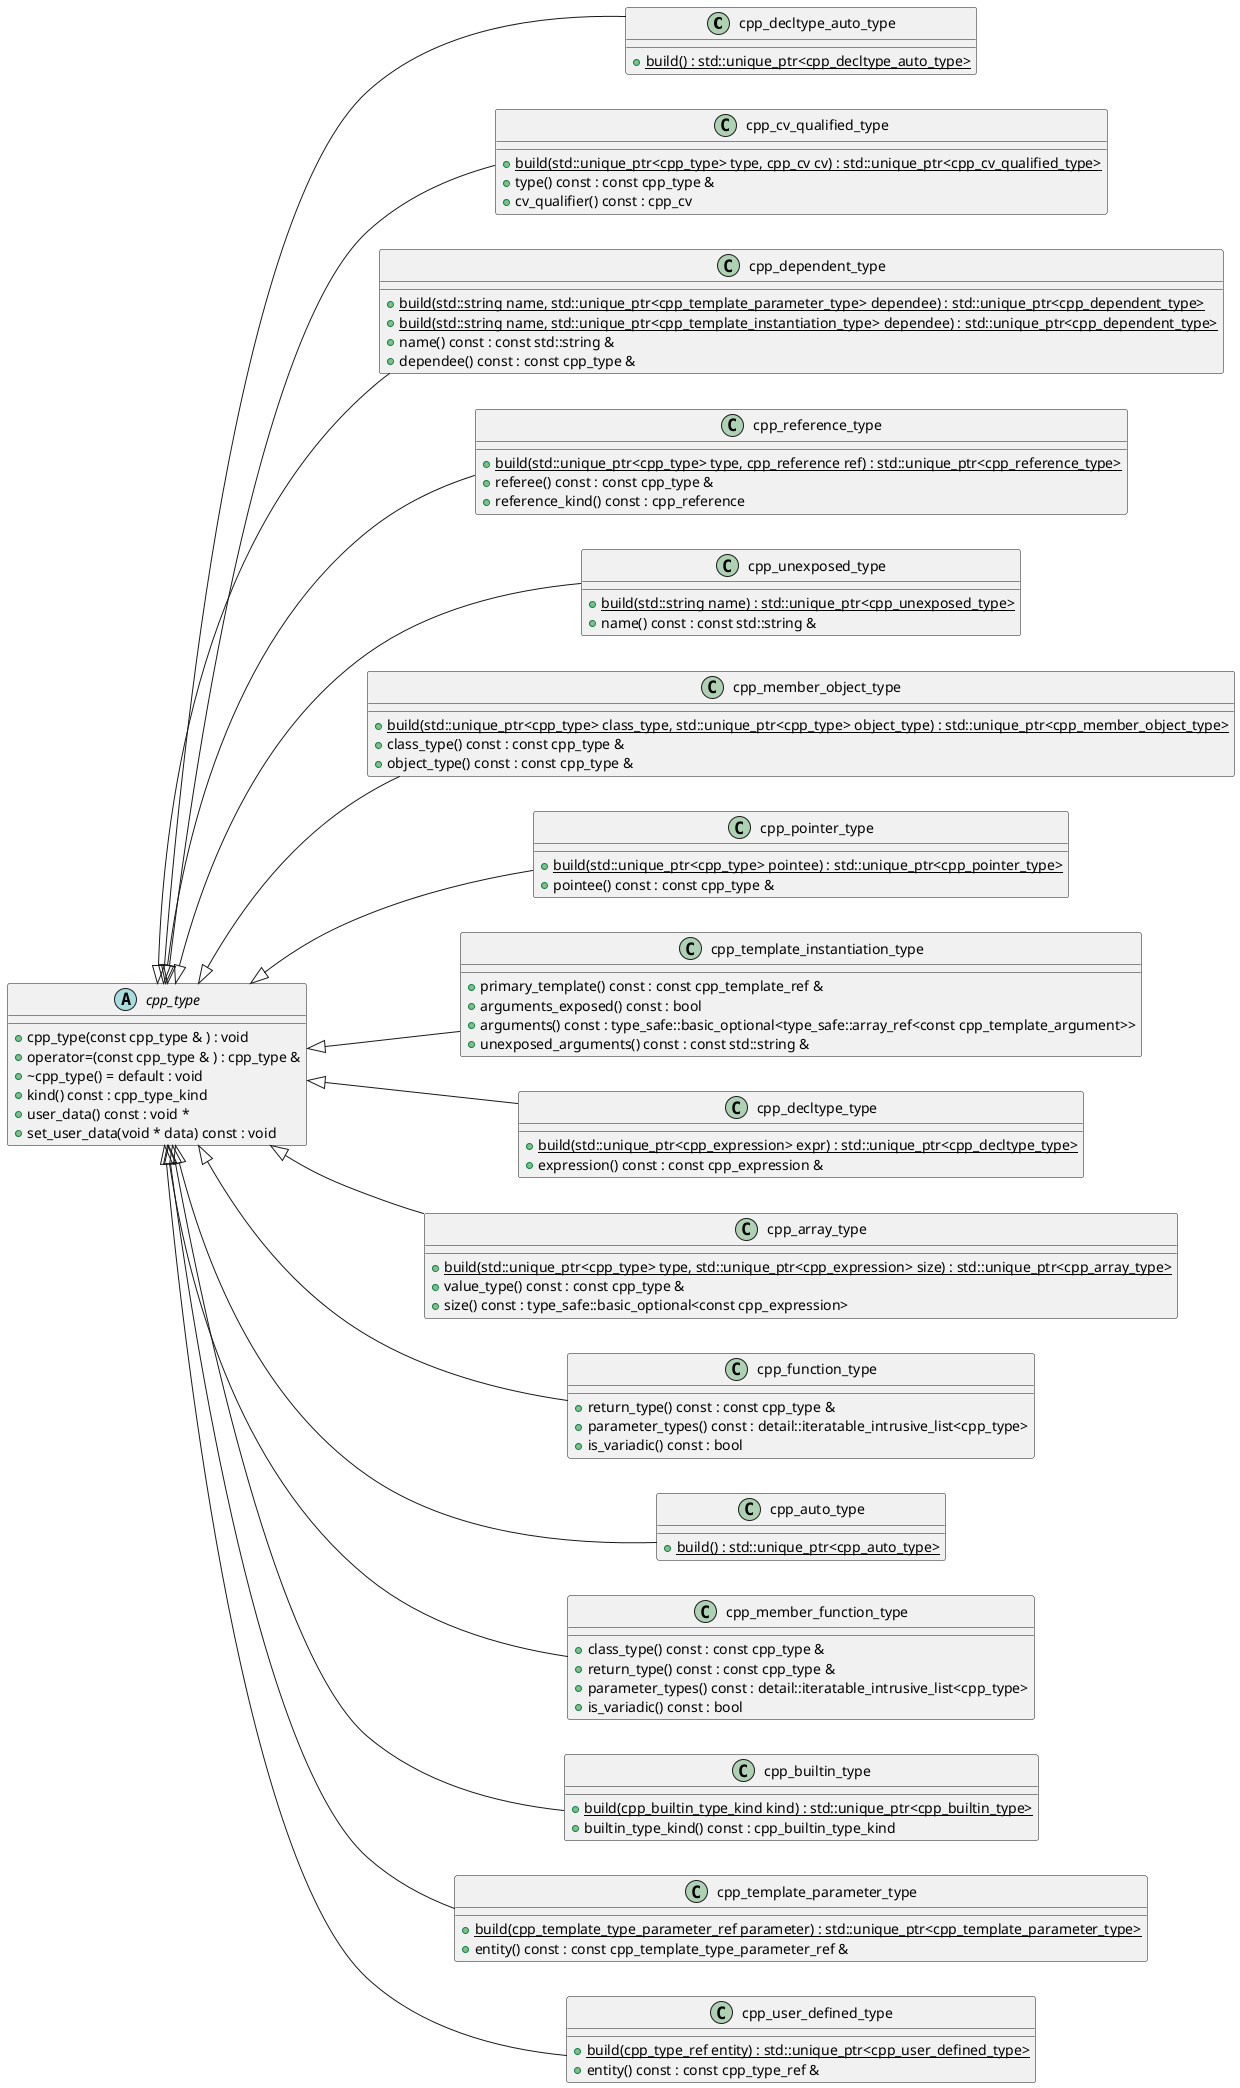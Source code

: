 @startuml
left to right direction
class "cpp_decltype_auto_type" as C_0000026248340214462662
class C_0000026248340214462662 [[https://github.com/foonathan/cppast/blob/f81be80b524a88533f7e5eefd96fe10dc59cc289/include/cppast/cppast_fwd.hpp#L27{cpp_decltype_auto_type}]] {
{static} +build() : std::unique_ptr<cpp_decltype_auto_type>
}
class "cpp_cv_qualified_type" as C_0000342846994454958214
class C_0000342846994454958214 [[https://github.com/foonathan/cppast/blob/f81be80b524a88533f7e5eefd96fe10dc59cc289/include/cppast/cppast_fwd.hpp#L26{cpp_cv_qualified_type}]] {
{static} +build(std::unique_ptr<cpp_type> type, cpp_cv cv) : std::unique_ptr<cpp_cv_qualified_type>
+type() const : const cpp_type &
+cv_qualifier() const : cpp_cv
}
class "cpp_dependent_type" as C_0000507998479194737071
class C_0000507998479194737071 [[https://github.com/foonathan/cppast/blob/f81be80b524a88533f7e5eefd96fe10dc59cc289/include/cppast/cppast_fwd.hpp#L29{cpp_dependent_type}]] {
{static} +build(std::string name, std::unique_ptr<cpp_template_parameter_type> dependee) : std::unique_ptr<cpp_dependent_type>
{static} +build(std::string name, std::unique_ptr<cpp_template_instantiation_type> dependee) : std::unique_ptr<cpp_dependent_type>
+name() const : const std::string &
+dependee() const : const cpp_type &
}
class "cpp_reference_type" as C_0000600573949475383075
class C_0000600573949475383075 [[https://github.com/foonathan/cppast/blob/f81be80b524a88533f7e5eefd96fe10dc59cc289/include/cppast/cppast_fwd.hpp#L58{cpp_reference_type}]] {
{static} +build(std::unique_ptr<cpp_type> type, cpp_reference ref) : std::unique_ptr<cpp_reference_type>
+referee() const : const cpp_type &
+reference_kind() const : cpp_reference
}
class "cpp_unexposed_type" as C_0000601730303705395408
class C_0000601730303705395408 [[https://github.com/foonathan/cppast/blob/f81be80b524a88533f7e5eefd96fe10dc59cc289/include/cppast/cppast_fwd.hpp#L74{cpp_unexposed_type}]] {
{static} +build(std::string name) : std::unique_ptr<cpp_unexposed_type>
+name() const : const std::string &
}
class "cpp_member_object_type" as C_0000603633382993980808
class C_0000603633382993980808 [[https://github.com/foonathan/cppast/blob/f81be80b524a88533f7e5eefd96fe10dc59cc289/include/cppast/cppast_fwd.hpp#L53{cpp_member_object_type}]] {
{static} +build(std::unique_ptr<cpp_type> class_type, std::unique_ptr<cpp_type> object_type) : std::unique_ptr<cpp_member_object_type>
+class_type() const : const cpp_type &
+object_type() const : const cpp_type &
}
class "cpp_pointer_type" as C_0000861535705589766807
class C_0000861535705589766807 [[https://github.com/foonathan/cppast/blob/f81be80b524a88533f7e5eefd96fe10dc59cc289/include/cppast/cppast_fwd.hpp#L57{cpp_pointer_type}]] {
{static} +build(std::unique_ptr<cpp_type> pointee) : std::unique_ptr<cpp_pointer_type>
+pointee() const : const cpp_type &
}
class "cpp_template_instantiation_type" as C_0001009421424714355715
class C_0001009421424714355715 [[https://github.com/foonathan/cppast/blob/f81be80b524a88533f7e5eefd96fe10dc59cc289/include/cppast/cppast_fwd.hpp#L63{cpp_template_instantiation_type}]] {
+primary_template() const : const cpp_template_ref &
+arguments_exposed() const : bool
+arguments() const : type_safe::basic_optional<type_safe::array_ref<const cpp_template_argument>>
+unexposed_arguments() const : const std::string &
}
class "cpp_decltype_type" as C_0001184982835175222056
class C_0001184982835175222056 [[https://github.com/foonathan/cppast/blob/f81be80b524a88533f7e5eefd96fe10dc59cc289/include/cppast/cppast_fwd.hpp#L28{cpp_decltype_type}]] {
{static} +build(std::unique_ptr<cpp_expression> expr) : std::unique_ptr<cpp_decltype_type>
+expression() const : const cpp_expression &
}
class "cpp_array_type" as C_0001347498727659770075
class C_0001347498727659770075 [[https://github.com/foonathan/cppast/blob/f81be80b524a88533f7e5eefd96fe10dc59cc289/include/cppast/cppast_fwd.hpp#L14{cpp_array_type}]] {
{static} +build(std::unique_ptr<cpp_type> type, std::unique_ptr<cpp_expression> size) : std::unique_ptr<cpp_array_type>
+value_type() const : const cpp_type &
+size() const : type_safe::basic_optional<const cpp_expression>
}
class "cpp_function_type" as C_0001455852309215570565
class C_0001455852309215570565 [[https://github.com/foonathan/cppast/blob/f81be80b524a88533f7e5eefd96fe10dc59cc289/include/cppast/cppast_fwd.hpp#L44{cpp_function_type}]] {
+return_type() const : const cpp_type &
+parameter_types() const : detail::iteratable_intrusive_list<cpp_type>
+is_variadic() const : bool
}
abstract "cpp_type" as C_0001585653041236922459
abstract C_0001585653041236922459 [[https://github.com/foonathan/cppast/blob/f81be80b524a88533f7e5eefd96fe10dc59cc289/include/cppast/cppast_fwd.hpp#L70{cpp_type}]] {
+cpp_type(const cpp_type & ) : void
+operator=(const cpp_type & ) : cpp_type &
+~cpp_type() = default : void
+kind() const : cpp_type_kind
+user_data() const : void *
+set_user_data(void * data) const : void
}
class "cpp_auto_type" as C_0001809003368459807767
class C_0001809003368459807767 [[https://github.com/foonathan/cppast/blob/f81be80b524a88533f7e5eefd96fe10dc59cc289/include/cppast/cppast_fwd.hpp#L16{cpp_auto_type}]] {
{static} +build() : std::unique_ptr<cpp_auto_type>
}
class "cpp_member_function_type" as C_0001956941679276907326
class C_0001956941679276907326 [[https://github.com/foonathan/cppast/blob/f81be80b524a88533f7e5eefd96fe10dc59cc289/include/cppast/cppast_fwd.hpp#L52{cpp_member_function_type}]] {
+class_type() const : const cpp_type &
+return_type() const : const cpp_type &
+parameter_types() const : detail::iteratable_intrusive_list<cpp_type>
+is_variadic() const : bool
}
class "cpp_builtin_type" as C_0002035785082080260407
class C_0002035785082080260407 [[https://github.com/foonathan/cppast/blob/f81be80b524a88533f7e5eefd96fe10dc59cc289/include/cppast/cppast_fwd.hpp#L19{cpp_builtin_type}]] {
{static} +build(cpp_builtin_type_kind kind) : std::unique_ptr<cpp_builtin_type>
+builtin_type_kind() const : cpp_builtin_type_kind
}
class "cpp_template_parameter_type" as C_0002158322113857881673
class C_0002158322113857881673 [[https://github.com/foonathan/cppast/blob/f81be80b524a88533f7e5eefd96fe10dc59cc289/include/cppast/cppast_fwd.hpp#L65{cpp_template_parameter_type}]] {
{static} +build(cpp_template_type_parameter_ref parameter) : std::unique_ptr<cpp_template_parameter_type>
+entity() const : const cpp_template_type_parameter_ref &
}
class "cpp_user_defined_type" as C_0002166954434825938188
class C_0002166954434825938188 [[https://github.com/foonathan/cppast/blob/f81be80b524a88533f7e5eefd96fe10dc59cc289/include/cppast/cppast_fwd.hpp#L75{cpp_user_defined_type}]] {
{static} +build(cpp_type_ref entity) : std::unique_ptr<cpp_user_defined_type>
+entity() const : const cpp_type_ref &
}
C_0001585653041236922459 <|-- C_0000026248340214462662
C_0001585653041236922459 <|-- C_0000342846994454958214
C_0001585653041236922459 <|-- C_0000507998479194737071
C_0001585653041236922459 <|-- C_0000600573949475383075
C_0001585653041236922459 <|-- C_0000601730303705395408
C_0001585653041236922459 <|-- C_0000603633382993980808
C_0001585653041236922459 <|-- C_0000861535705589766807
C_0001585653041236922459 <|-- C_0001009421424714355715
C_0001585653041236922459 <|-- C_0001184982835175222056
C_0001585653041236922459 <|-- C_0001347498727659770075
C_0001585653041236922459 <|-- C_0001455852309215570565
C_0001585653041236922459 <|-- C_0001809003368459807767
C_0001585653041236922459 <|-- C_0001956941679276907326
C_0001585653041236922459 <|-- C_0002035785082080260407
C_0001585653041236922459 <|-- C_0002158322113857881673
C_0001585653041236922459 <|-- C_0002166954434825938188
@enduml

